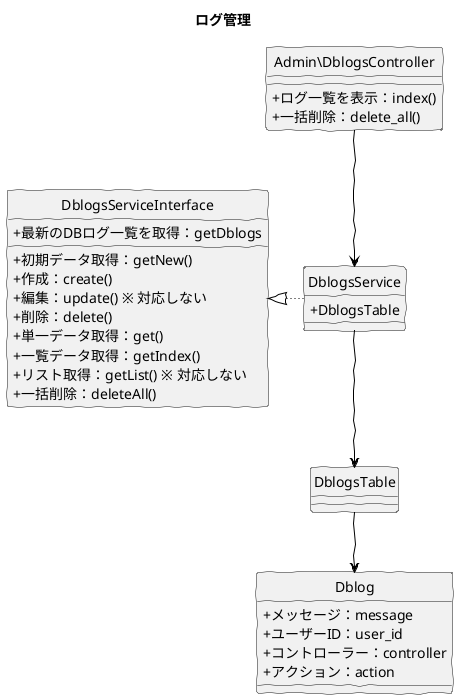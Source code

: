 @startuml
skinparam handwritten true
skinparam backgroundColor white
hide circle
skinparam classAttributeIconSize 0

title ログ管理

class Admin\DblogsController {
  + ログ一覧を表示：index()
  + 一括削除：delete_all()
}

class DblogsService {
  + DblogsTable
}

class DblogsServiceInterface {
  + 初期データ取得：getNew()
  + 作成：create()
  + 編集：update() ※ 対応しない
  + 削除：delete()
  + 単一データ取得：get()
  + 一覧データ取得：getIndex()
  + リスト取得：getList() ※ 対応しない
  + 一括削除：deleteAll()
  + 最新のDBログ一覧を取得：getDblogs
}

class DblogsTable {
}

class Dblog {
	+ メッセージ：message
	+ ユーザーID：user_id
	+ コントローラー：controller
	+ アクション：action
}

Admin\DblogsController -down[#Black]-> DblogsService
DblogsService -down[#Black]-> DblogsTable
DblogsService -left[dotted,#Black]-|> DblogsServiceInterface
DblogsTable -down[#Black]-> Dblog

@enduml
